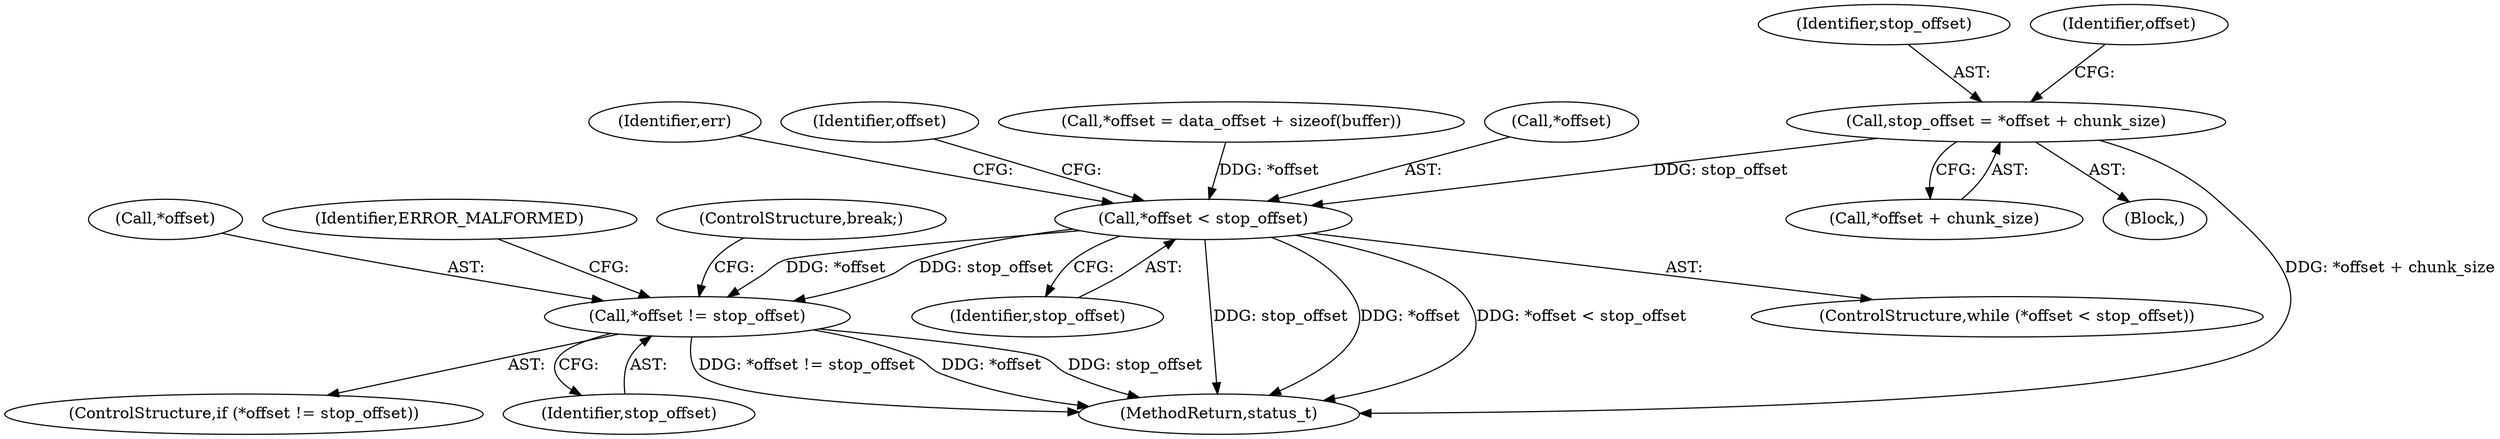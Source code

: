 digraph "0_Android_e7142a0703bc93f75e213e96ebc19000022afed9@integer" {
"1001656" [label="(Call,stop_offset = *offset + chunk_size)"];
"1001670" [label="(Call,*offset < stop_offset)"];
"1001691" [label="(Call,*offset != stop_offset)"];
"1001677" [label="(Identifier,err)"];
"1001693" [label="(Identifier,offset)"];
"1001691" [label="(Call,*offset != stop_offset)"];
"1001692" [label="(Call,*offset)"];
"1001658" [label="(Call,*offset + chunk_size)"];
"1001662" [label="(Call,*offset = data_offset + sizeof(buffer))"];
"1001690" [label="(ControlStructure,if (*offset != stop_offset))"];
"1001657" [label="(Identifier,stop_offset)"];
"1001656" [label="(Call,stop_offset = *offset + chunk_size)"];
"1001673" [label="(Identifier,stop_offset)"];
"1001558" [label="(Block,)"];
"1001694" [label="(Identifier,stop_offset)"];
"1003275" [label="(MethodReturn,status_t)"];
"1001669" [label="(ControlStructure,while (*offset < stop_offset))"];
"1001697" [label="(Identifier,ERROR_MALFORMED)"];
"1001698" [label="(ControlStructure,break;)"];
"1001664" [label="(Identifier,offset)"];
"1001670" [label="(Call,*offset < stop_offset)"];
"1001671" [label="(Call,*offset)"];
"1001656" -> "1001558"  [label="AST: "];
"1001656" -> "1001658"  [label="CFG: "];
"1001657" -> "1001656"  [label="AST: "];
"1001658" -> "1001656"  [label="AST: "];
"1001664" -> "1001656"  [label="CFG: "];
"1001656" -> "1003275"  [label="DDG: *offset + chunk_size"];
"1001656" -> "1001670"  [label="DDG: stop_offset"];
"1001670" -> "1001669"  [label="AST: "];
"1001670" -> "1001673"  [label="CFG: "];
"1001671" -> "1001670"  [label="AST: "];
"1001673" -> "1001670"  [label="AST: "];
"1001677" -> "1001670"  [label="CFG: "];
"1001693" -> "1001670"  [label="CFG: "];
"1001670" -> "1003275"  [label="DDG: stop_offset"];
"1001670" -> "1003275"  [label="DDG: *offset"];
"1001670" -> "1003275"  [label="DDG: *offset < stop_offset"];
"1001662" -> "1001670"  [label="DDG: *offset"];
"1001670" -> "1001691"  [label="DDG: *offset"];
"1001670" -> "1001691"  [label="DDG: stop_offset"];
"1001691" -> "1001690"  [label="AST: "];
"1001691" -> "1001694"  [label="CFG: "];
"1001692" -> "1001691"  [label="AST: "];
"1001694" -> "1001691"  [label="AST: "];
"1001697" -> "1001691"  [label="CFG: "];
"1001698" -> "1001691"  [label="CFG: "];
"1001691" -> "1003275"  [label="DDG: *offset != stop_offset"];
"1001691" -> "1003275"  [label="DDG: *offset"];
"1001691" -> "1003275"  [label="DDG: stop_offset"];
}
